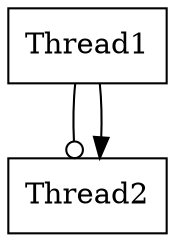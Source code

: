 digraph G {
graph[page="8,10"];
graph[center=1];
Thread1 [shape=box,color=black];
Thread1 -> Thread2 [arrowhead=odot];
Thread1 -> Thread2 [arrowhead=normal];
Thread2 [shape=box,color=black];
}